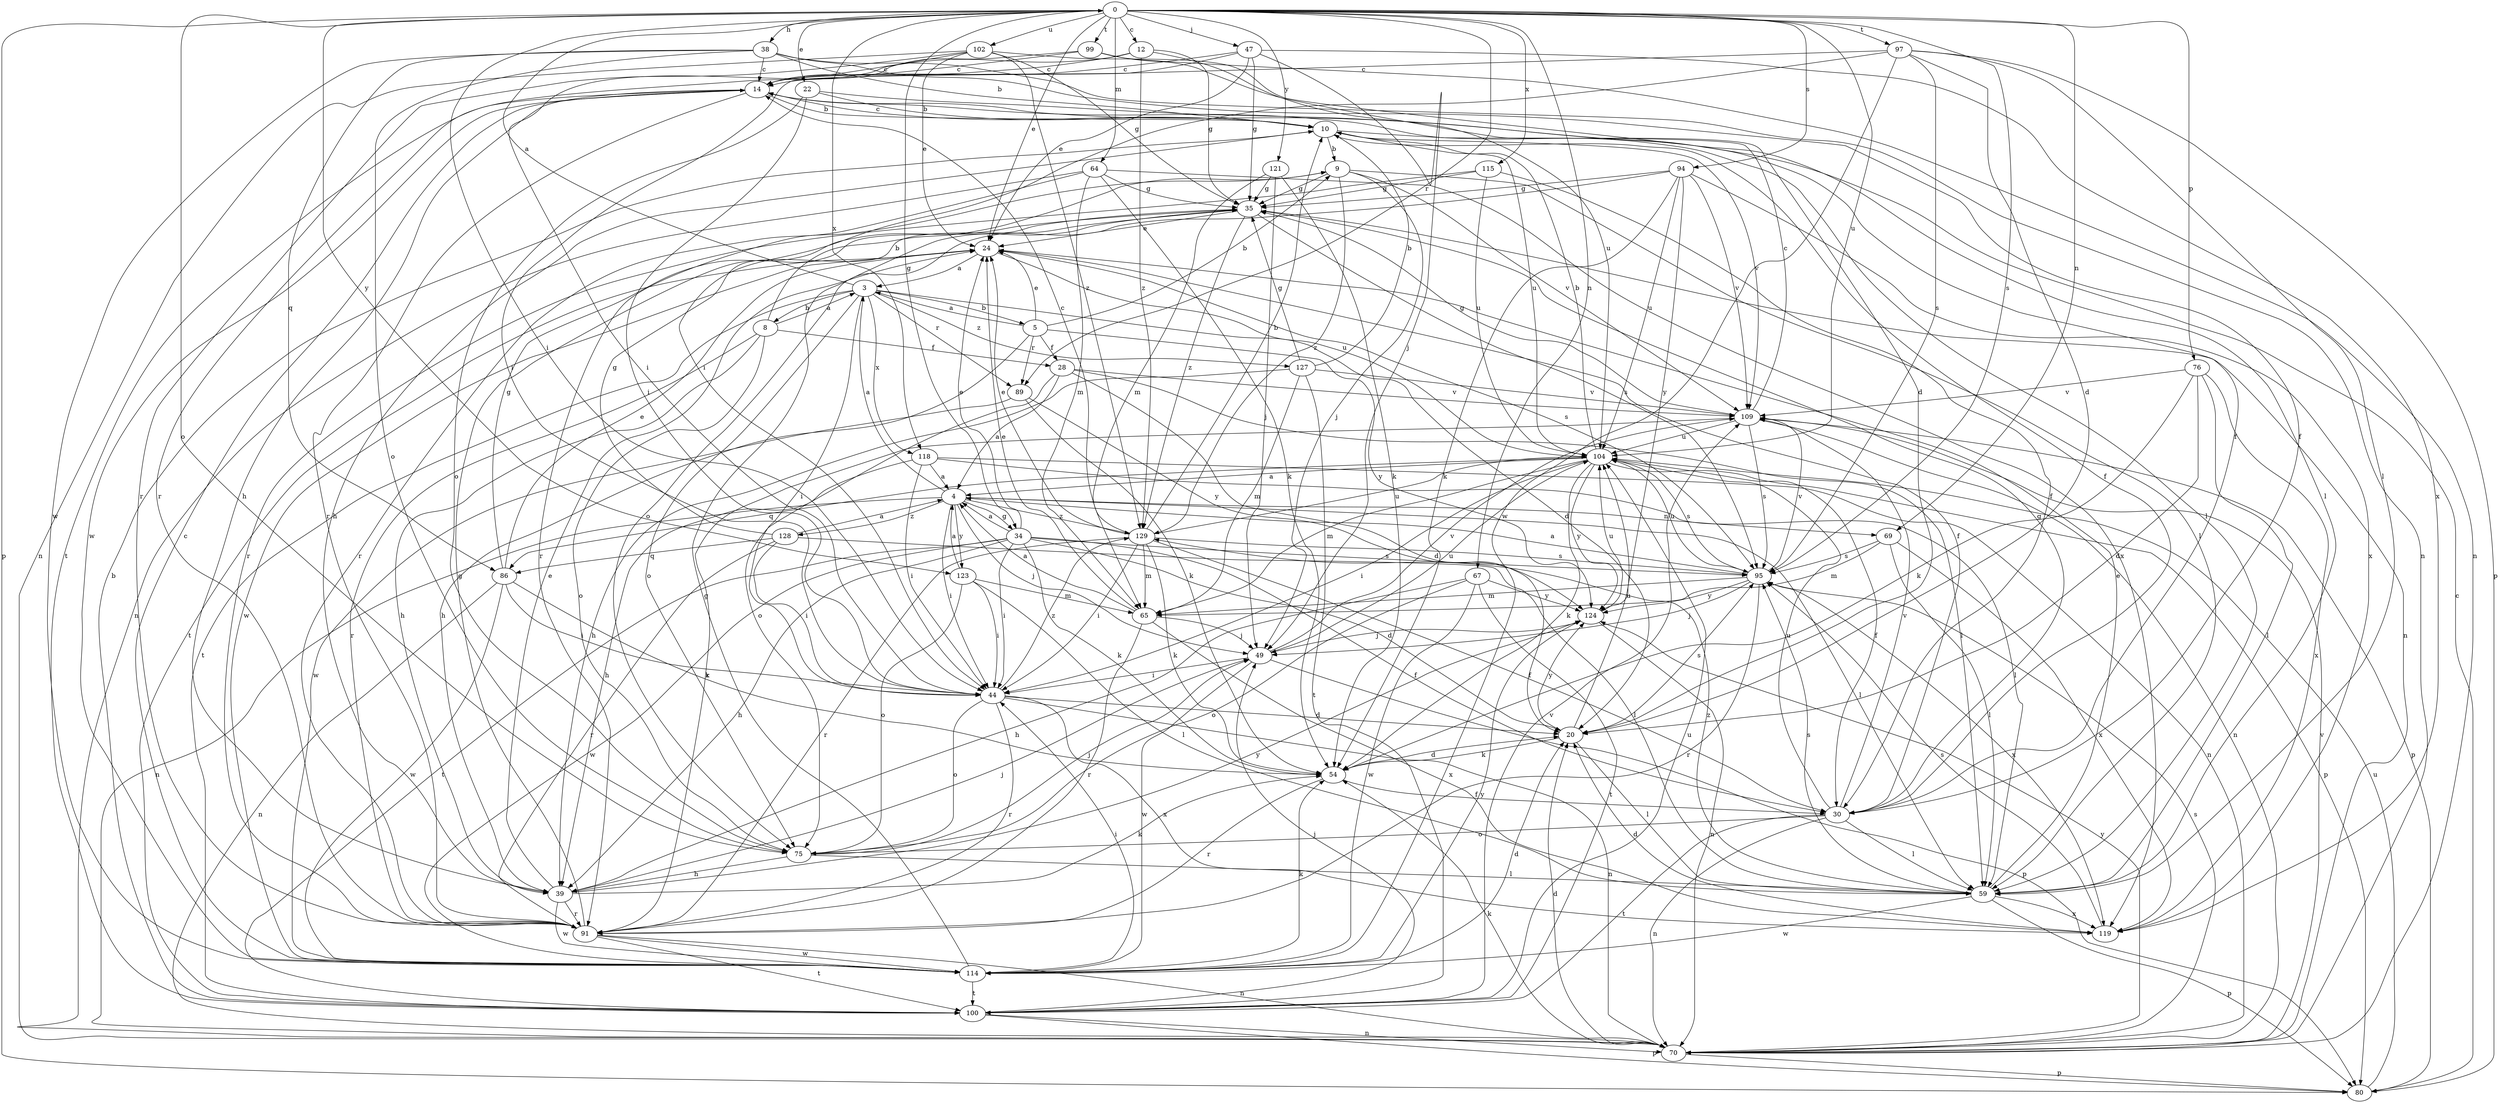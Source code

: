 strict digraph  {
0;
3;
4;
5;
8;
9;
10;
12;
14;
20;
22;
24;
28;
30;
34;
35;
38;
39;
44;
47;
49;
54;
59;
64;
65;
67;
69;
70;
75;
76;
80;
86;
89;
91;
94;
95;
97;
99;
100;
102;
104;
109;
114;
115;
118;
119;
121;
123;
124;
127;
128;
129;
0 -> 12  [label=c];
0 -> 22  [label=e];
0 -> 24  [label=e];
0 -> 34  [label=g];
0 -> 38  [label=h];
0 -> 44  [label=i];
0 -> 47  [label=j];
0 -> 64  [label=m];
0 -> 67  [label=n];
0 -> 69  [label=n];
0 -> 75  [label=o];
0 -> 76  [label=p];
0 -> 80  [label=p];
0 -> 89  [label=r];
0 -> 94  [label=s];
0 -> 95  [label=s];
0 -> 97  [label=t];
0 -> 99  [label=t];
0 -> 102  [label=u];
0 -> 104  [label=u];
0 -> 115  [label=x];
0 -> 118  [label=x];
0 -> 121  [label=y];
0 -> 123  [label=y];
3 -> 0  [label=a];
3 -> 5  [label=b];
3 -> 8  [label=b];
3 -> 20  [label=d];
3 -> 44  [label=i];
3 -> 75  [label=o];
3 -> 89  [label=r];
3 -> 100  [label=t];
3 -> 118  [label=x];
3 -> 127  [label=z];
4 -> 3  [label=a];
4 -> 34  [label=g];
4 -> 44  [label=i];
4 -> 49  [label=j];
4 -> 59  [label=l];
4 -> 69  [label=n];
4 -> 70  [label=n];
4 -> 123  [label=y];
4 -> 128  [label=z];
4 -> 129  [label=z];
5 -> 3  [label=a];
5 -> 9  [label=b];
5 -> 24  [label=e];
5 -> 28  [label=f];
5 -> 39  [label=h];
5 -> 89  [label=r];
5 -> 124  [label=y];
8 -> 3  [label=a];
8 -> 9  [label=b];
8 -> 28  [label=f];
8 -> 39  [label=h];
8 -> 75  [label=o];
8 -> 91  [label=r];
9 -> 35  [label=g];
9 -> 49  [label=j];
9 -> 59  [label=l];
9 -> 91  [label=r];
9 -> 109  [label=v];
9 -> 129  [label=z];
10 -> 9  [label=b];
10 -> 14  [label=c];
10 -> 30  [label=f];
10 -> 39  [label=h];
10 -> 59  [label=l];
10 -> 104  [label=u];
10 -> 109  [label=v];
12 -> 14  [label=c];
12 -> 35  [label=g];
12 -> 91  [label=r];
12 -> 104  [label=u];
12 -> 129  [label=z];
14 -> 10  [label=b];
14 -> 39  [label=h];
14 -> 91  [label=r];
14 -> 100  [label=t];
14 -> 114  [label=w];
20 -> 54  [label=k];
20 -> 59  [label=l];
20 -> 95  [label=s];
20 -> 104  [label=u];
20 -> 124  [label=y];
22 -> 10  [label=b];
22 -> 44  [label=i];
22 -> 59  [label=l];
22 -> 75  [label=o];
24 -> 3  [label=a];
24 -> 30  [label=f];
24 -> 95  [label=s];
24 -> 100  [label=t];
24 -> 104  [label=u];
24 -> 114  [label=w];
28 -> 4  [label=a];
28 -> 20  [label=d];
28 -> 59  [label=l];
28 -> 75  [label=o];
28 -> 109  [label=v];
30 -> 35  [label=g];
30 -> 59  [label=l];
30 -> 70  [label=n];
30 -> 75  [label=o];
30 -> 100  [label=t];
30 -> 104  [label=u];
30 -> 109  [label=v];
34 -> 4  [label=a];
34 -> 20  [label=d];
34 -> 24  [label=e];
34 -> 30  [label=f];
34 -> 39  [label=h];
34 -> 44  [label=i];
34 -> 54  [label=k];
34 -> 95  [label=s];
34 -> 100  [label=t];
34 -> 114  [label=w];
35 -> 24  [label=e];
35 -> 70  [label=n];
35 -> 95  [label=s];
35 -> 129  [label=z];
38 -> 10  [label=b];
38 -> 14  [label=c];
38 -> 30  [label=f];
38 -> 70  [label=n];
38 -> 75  [label=o];
38 -> 86  [label=q];
38 -> 114  [label=w];
39 -> 24  [label=e];
39 -> 49  [label=j];
39 -> 54  [label=k];
39 -> 91  [label=r];
39 -> 114  [label=w];
39 -> 124  [label=y];
44 -> 20  [label=d];
44 -> 70  [label=n];
44 -> 75  [label=o];
44 -> 91  [label=r];
44 -> 119  [label=x];
44 -> 129  [label=z];
47 -> 14  [label=c];
47 -> 24  [label=e];
47 -> 35  [label=g];
47 -> 44  [label=i];
47 -> 49  [label=j];
47 -> 119  [label=x];
49 -> 44  [label=i];
49 -> 80  [label=p];
49 -> 104  [label=u];
49 -> 109  [label=v];
49 -> 114  [label=w];
54 -> 20  [label=d];
54 -> 30  [label=f];
54 -> 91  [label=r];
59 -> 24  [label=e];
59 -> 80  [label=p];
59 -> 95  [label=s];
59 -> 114  [label=w];
59 -> 119  [label=x];
59 -> 129  [label=z];
64 -> 35  [label=g];
64 -> 54  [label=k];
64 -> 65  [label=m];
64 -> 70  [label=n];
64 -> 91  [label=r];
64 -> 119  [label=x];
65 -> 4  [label=a];
65 -> 24  [label=e];
65 -> 49  [label=j];
65 -> 91  [label=r];
65 -> 119  [label=x];
67 -> 39  [label=h];
67 -> 75  [label=o];
67 -> 100  [label=t];
67 -> 114  [label=w];
67 -> 124  [label=y];
69 -> 59  [label=l];
69 -> 65  [label=m];
69 -> 95  [label=s];
69 -> 119  [label=x];
70 -> 20  [label=d];
70 -> 54  [label=k];
70 -> 80  [label=p];
70 -> 95  [label=s];
70 -> 109  [label=v];
70 -> 124  [label=y];
75 -> 39  [label=h];
75 -> 49  [label=j];
75 -> 59  [label=l];
76 -> 20  [label=d];
76 -> 54  [label=k];
76 -> 59  [label=l];
76 -> 109  [label=v];
76 -> 119  [label=x];
80 -> 14  [label=c];
80 -> 104  [label=u];
86 -> 24  [label=e];
86 -> 35  [label=g];
86 -> 44  [label=i];
86 -> 54  [label=k];
86 -> 70  [label=n];
86 -> 114  [label=w];
89 -> 54  [label=k];
89 -> 114  [label=w];
89 -> 124  [label=y];
91 -> 35  [label=g];
91 -> 70  [label=n];
91 -> 100  [label=t];
91 -> 114  [label=w];
94 -> 35  [label=g];
94 -> 54  [label=k];
94 -> 75  [label=o];
94 -> 104  [label=u];
94 -> 109  [label=v];
94 -> 119  [label=x];
94 -> 124  [label=y];
95 -> 4  [label=a];
95 -> 49  [label=j];
95 -> 65  [label=m];
95 -> 91  [label=r];
95 -> 104  [label=u];
95 -> 109  [label=v];
95 -> 119  [label=x];
95 -> 124  [label=y];
97 -> 14  [label=c];
97 -> 20  [label=d];
97 -> 44  [label=i];
97 -> 59  [label=l];
97 -> 80  [label=p];
97 -> 95  [label=s];
97 -> 114  [label=w];
99 -> 14  [label=c];
99 -> 20  [label=d];
99 -> 44  [label=i];
99 -> 70  [label=n];
100 -> 10  [label=b];
100 -> 49  [label=j];
100 -> 70  [label=n];
100 -> 80  [label=p];
100 -> 104  [label=u];
100 -> 109  [label=v];
102 -> 14  [label=c];
102 -> 24  [label=e];
102 -> 30  [label=f];
102 -> 35  [label=g];
102 -> 70  [label=n];
102 -> 91  [label=r];
102 -> 129  [label=z];
104 -> 4  [label=a];
104 -> 10  [label=b];
104 -> 30  [label=f];
104 -> 44  [label=i];
104 -> 54  [label=k];
104 -> 65  [label=m];
104 -> 80  [label=p];
104 -> 86  [label=q];
104 -> 95  [label=s];
104 -> 124  [label=y];
109 -> 14  [label=c];
109 -> 35  [label=g];
109 -> 70  [label=n];
109 -> 80  [label=p];
109 -> 91  [label=r];
109 -> 95  [label=s];
109 -> 104  [label=u];
114 -> 14  [label=c];
114 -> 20  [label=d];
114 -> 35  [label=g];
114 -> 44  [label=i];
114 -> 54  [label=k];
114 -> 100  [label=t];
114 -> 124  [label=y];
115 -> 30  [label=f];
115 -> 35  [label=g];
115 -> 91  [label=r];
115 -> 104  [label=u];
118 -> 4  [label=a];
118 -> 39  [label=h];
118 -> 44  [label=i];
118 -> 59  [label=l];
118 -> 70  [label=n];
119 -> 20  [label=d];
119 -> 95  [label=s];
121 -> 35  [label=g];
121 -> 49  [label=j];
121 -> 54  [label=k];
121 -> 65  [label=m];
123 -> 4  [label=a];
123 -> 44  [label=i];
123 -> 59  [label=l];
123 -> 65  [label=m];
123 -> 75  [label=o];
124 -> 49  [label=j];
124 -> 70  [label=n];
124 -> 104  [label=u];
127 -> 10  [label=b];
127 -> 35  [label=g];
127 -> 39  [label=h];
127 -> 65  [label=m];
127 -> 100  [label=t];
127 -> 109  [label=v];
128 -> 4  [label=a];
128 -> 35  [label=g];
128 -> 44  [label=i];
128 -> 59  [label=l];
128 -> 86  [label=q];
128 -> 91  [label=r];
129 -> 10  [label=b];
129 -> 14  [label=c];
129 -> 24  [label=e];
129 -> 30  [label=f];
129 -> 44  [label=i];
129 -> 54  [label=k];
129 -> 65  [label=m];
129 -> 91  [label=r];
129 -> 95  [label=s];
129 -> 104  [label=u];
}
